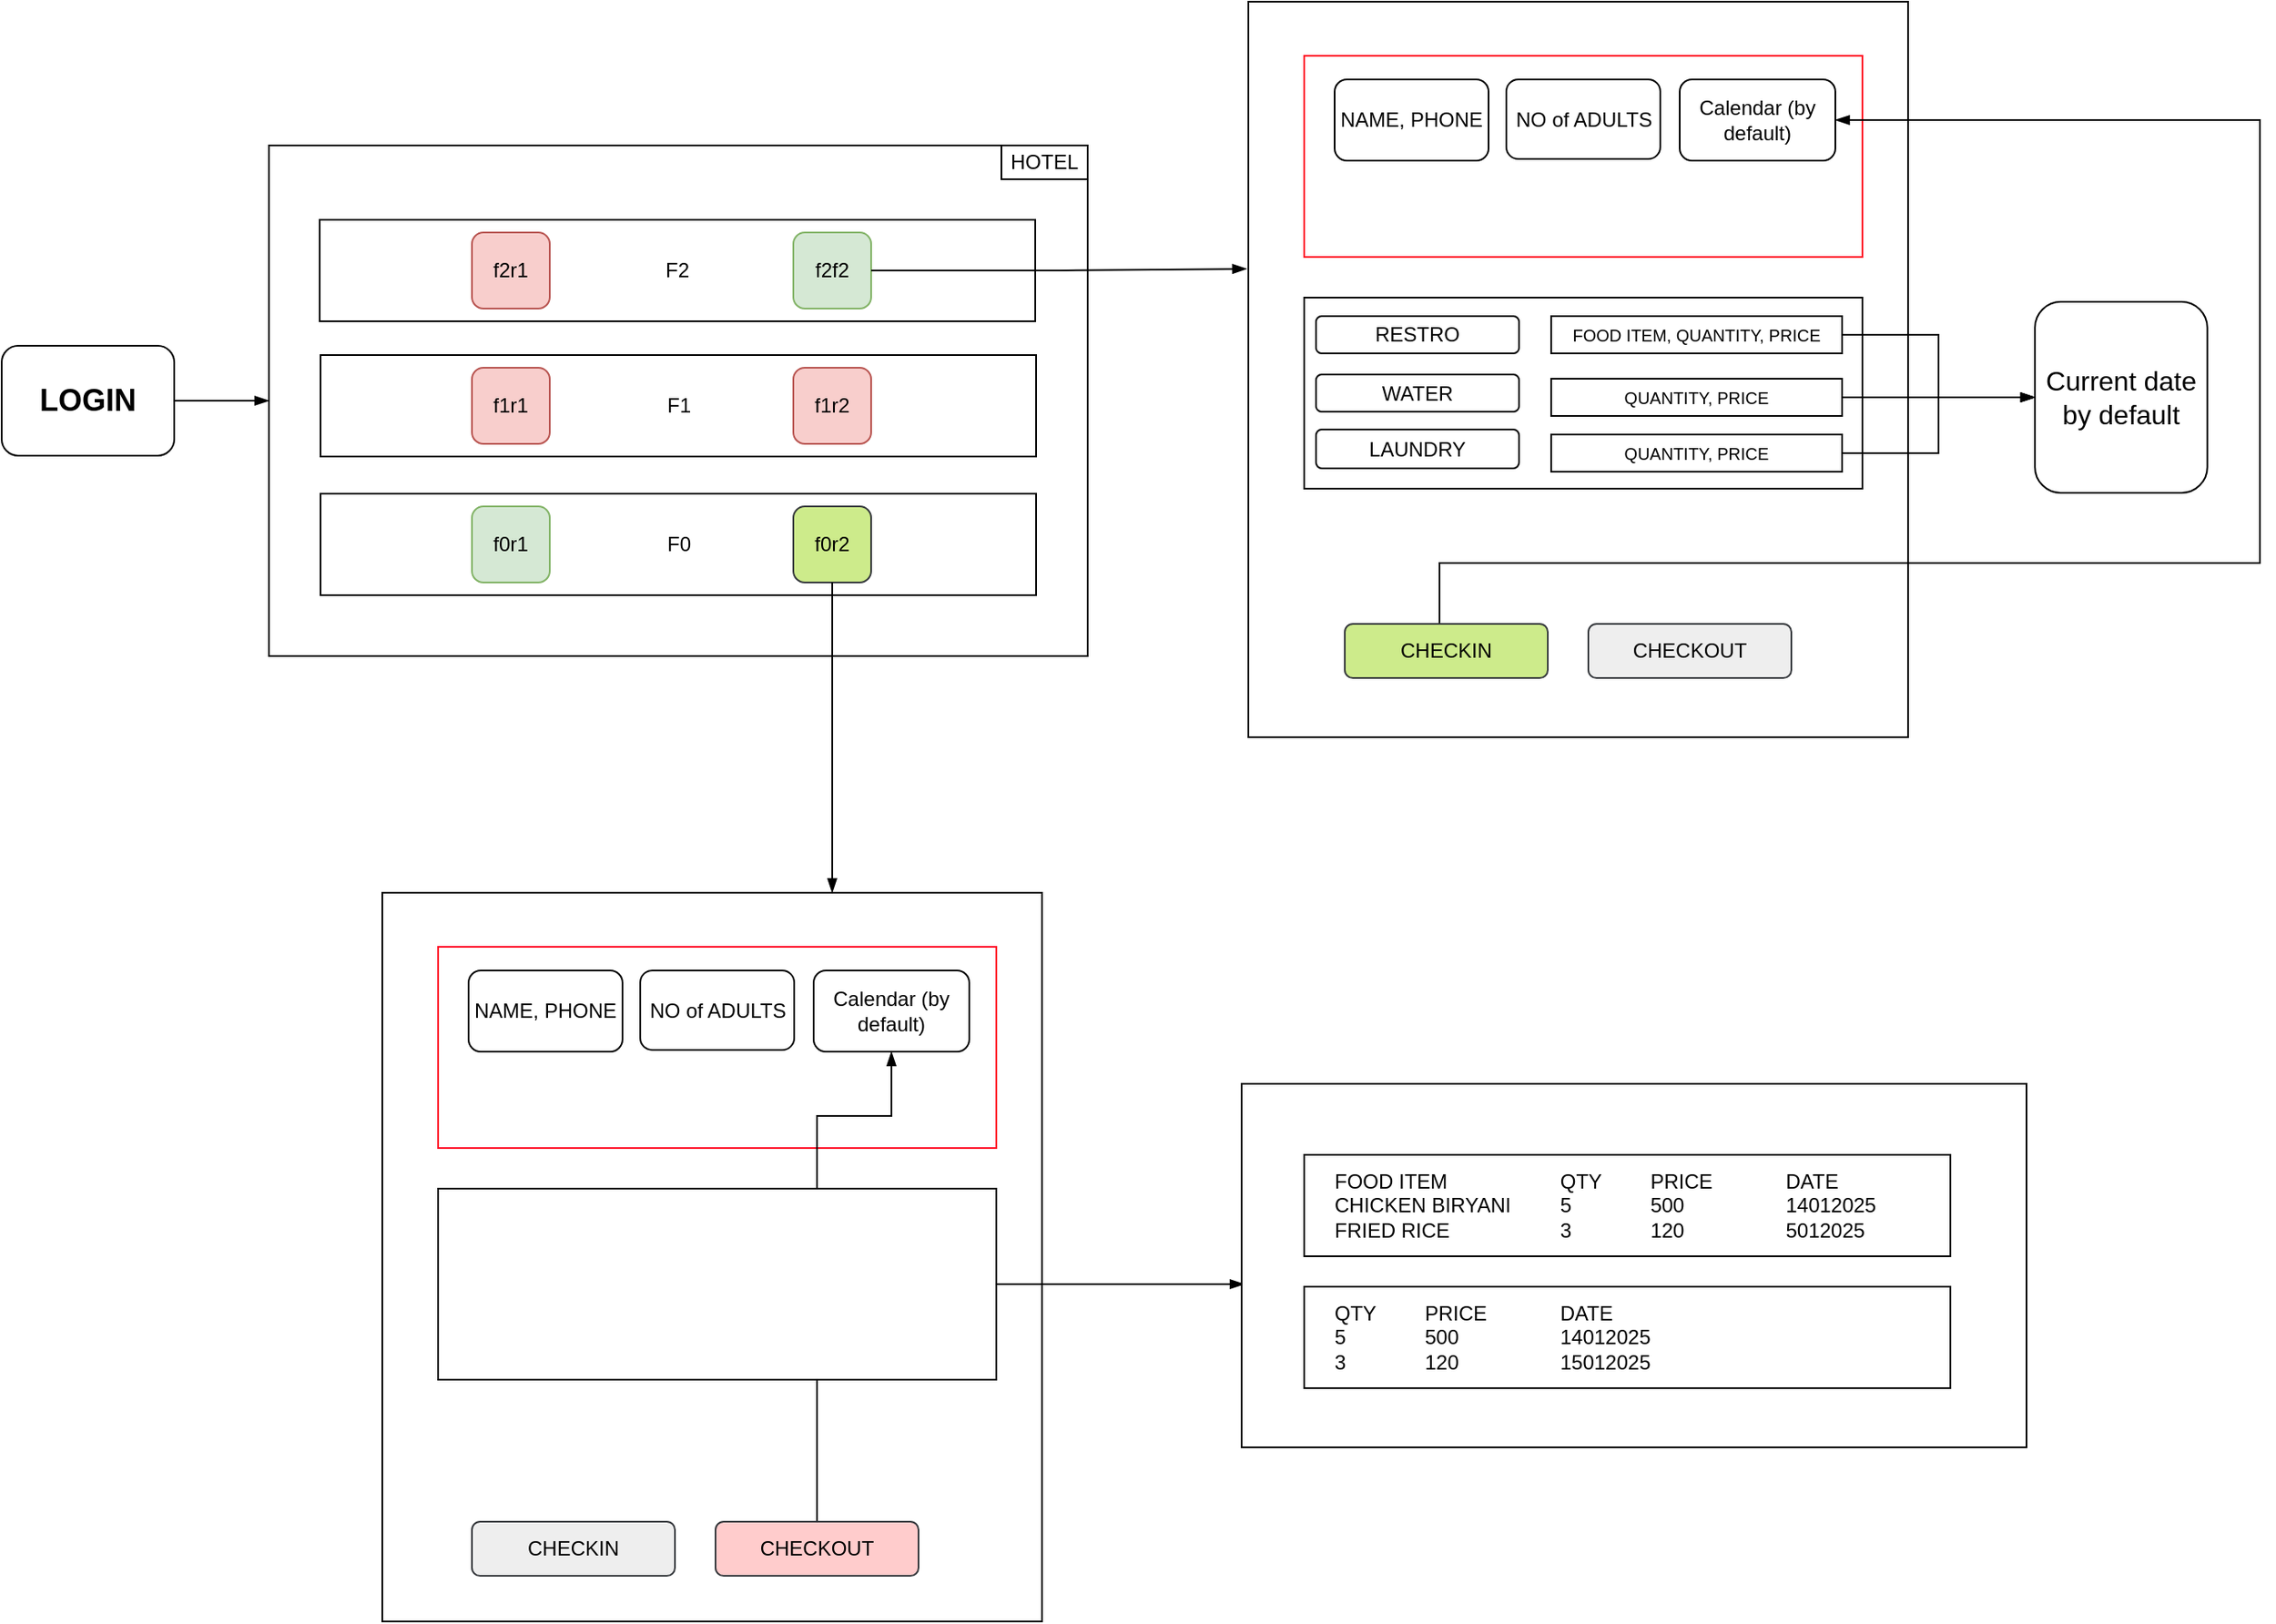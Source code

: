 <mxfile version="26.0.5">
  <diagram name="Page-1" id="jeRj2diL64wZO7hrHaRR">
    <mxGraphModel dx="2868" dy="1476" grid="0" gridSize="10" guides="1" tooltips="1" connect="1" arrows="1" fold="1" page="1" pageScale="1" pageWidth="3300" pageHeight="4681" math="0" shadow="0">
      <root>
        <mxCell id="0" />
        <mxCell id="1" parent="0" />
        <mxCell id="gGoXrZyFhuxF4WBsqUBO-54" value="" style="rounded=0;whiteSpace=wrap;html=1;strokeColor=#FF0022;fillColor=none;" vertex="1" parent="1">
          <mxGeometry x="1411" y="758" width="330" height="119" as="geometry" />
        </mxCell>
        <mxCell id="gGoXrZyFhuxF4WBsqUBO-53" value="" style="rounded=0;whiteSpace=wrap;html=1;fillColor=none;" vertex="1" parent="1">
          <mxGeometry x="1378" y="726" width="390" height="431" as="geometry" />
        </mxCell>
        <mxCell id="gGoXrZyFhuxF4WBsqUBO-83" style="edgeStyle=orthogonalEdgeStyle;rounded=0;orthogonalLoop=1;jettySize=auto;html=1;endArrow=blockThin;endFill=1;" edge="1" parent="1" source="gGoXrZyFhuxF4WBsqUBO-58" target="gGoXrZyFhuxF4WBsqUBO-61">
          <mxGeometry relative="1" as="geometry">
            <Array as="points">
              <mxPoint x="1635" y="858" />
              <mxPoint x="1679" y="858" />
            </Array>
          </mxGeometry>
        </mxCell>
        <mxCell id="gGoXrZyFhuxF4WBsqUBO-28" style="edgeStyle=orthogonalEdgeStyle;rounded=0;orthogonalLoop=1;jettySize=auto;html=1;entryX=0;entryY=0.5;entryDx=0;entryDy=0;endArrow=blockThin;endFill=1;" edge="1" parent="1" source="gGoXrZyFhuxF4WBsqUBO-14" target="gGoXrZyFhuxF4WBsqUBO-15">
          <mxGeometry relative="1" as="geometry" />
        </mxCell>
        <mxCell id="gGoXrZyFhuxF4WBsqUBO-14" value="LOGIN" style="rounded=1;whiteSpace=wrap;html=1;fontSize=18;fontStyle=1" vertex="1" parent="1">
          <mxGeometry x="1153" y="402.5" width="102" height="65" as="geometry" />
        </mxCell>
        <mxCell id="gGoXrZyFhuxF4WBsqUBO-15" value="" style="rounded=0;whiteSpace=wrap;html=1;" vertex="1" parent="1">
          <mxGeometry x="1311" y="284" width="484" height="302" as="geometry" />
        </mxCell>
        <mxCell id="gGoXrZyFhuxF4WBsqUBO-18" value="HOTEL" style="rounded=0;whiteSpace=wrap;html=1;" vertex="1" parent="1">
          <mxGeometry x="1744" y="284" width="51" height="20" as="geometry" />
        </mxCell>
        <mxCell id="gGoXrZyFhuxF4WBsqUBO-19" value="F2" style="rounded=0;whiteSpace=wrap;html=1;" vertex="1" parent="1">
          <mxGeometry x="1341" y="328" width="423" height="60" as="geometry" />
        </mxCell>
        <mxCell id="gGoXrZyFhuxF4WBsqUBO-20" value="F1" style="rounded=0;whiteSpace=wrap;html=1;" vertex="1" parent="1">
          <mxGeometry x="1341.5" y="408" width="423" height="60" as="geometry" />
        </mxCell>
        <mxCell id="gGoXrZyFhuxF4WBsqUBO-21" value="F0" style="rounded=0;whiteSpace=wrap;html=1;" vertex="1" parent="1">
          <mxGeometry x="1341.5" y="490" width="423" height="60" as="geometry" />
        </mxCell>
        <mxCell id="gGoXrZyFhuxF4WBsqUBO-22" value="f2r1" style="rounded=1;whiteSpace=wrap;html=1;fillColor=#f8cecc;strokeColor=#b85450;" vertex="1" parent="1">
          <mxGeometry x="1431" y="335.5" width="46" height="45" as="geometry" />
        </mxCell>
        <mxCell id="gGoXrZyFhuxF4WBsqUBO-23" value="f2f2" style="rounded=1;whiteSpace=wrap;html=1;fillColor=#d5e8d4;strokeColor=#82b366;" vertex="1" parent="1">
          <mxGeometry x="1621" y="335.5" width="46" height="45" as="geometry" />
        </mxCell>
        <mxCell id="gGoXrZyFhuxF4WBsqUBO-24" value="f1r1" style="rounded=1;whiteSpace=wrap;html=1;fillColor=#f8cecc;strokeColor=#b85450;" vertex="1" parent="1">
          <mxGeometry x="1431" y="415.5" width="46" height="45" as="geometry" />
        </mxCell>
        <mxCell id="gGoXrZyFhuxF4WBsqUBO-25" value="f1r2" style="rounded=1;whiteSpace=wrap;html=1;fillColor=#f8cecc;strokeColor=#b85450;" vertex="1" parent="1">
          <mxGeometry x="1621" y="415.5" width="46" height="45" as="geometry" />
        </mxCell>
        <mxCell id="gGoXrZyFhuxF4WBsqUBO-26" value="f0r1" style="rounded=1;whiteSpace=wrap;html=1;fillColor=#d5e8d4;strokeColor=#82b366;" vertex="1" parent="1">
          <mxGeometry x="1431" y="497.5" width="46" height="45" as="geometry" />
        </mxCell>
        <mxCell id="gGoXrZyFhuxF4WBsqUBO-27" value="f0r2" style="rounded=1;whiteSpace=wrap;html=1;fillColor=#cdeb8b;strokeColor=#36393d;" vertex="1" parent="1">
          <mxGeometry x="1621" y="497.5" width="46" height="45" as="geometry" />
        </mxCell>
        <mxCell id="gGoXrZyFhuxF4WBsqUBO-30" value="" style="rounded=0;whiteSpace=wrap;html=1;" vertex="1" parent="1">
          <mxGeometry x="1890" y="199" width="390" height="435" as="geometry" />
        </mxCell>
        <mxCell id="gGoXrZyFhuxF4WBsqUBO-32" value="" style="rounded=0;whiteSpace=wrap;html=1;strokeColor=#FF0022;" vertex="1" parent="1">
          <mxGeometry x="1923" y="231" width="330" height="119" as="geometry" />
        </mxCell>
        <mxCell id="gGoXrZyFhuxF4WBsqUBO-33" value="" style="rounded=0;whiteSpace=wrap;html=1;" vertex="1" parent="1">
          <mxGeometry x="1923" y="374" width="330" height="113" as="geometry" />
        </mxCell>
        <mxCell id="gGoXrZyFhuxF4WBsqUBO-73" style="edgeStyle=orthogonalEdgeStyle;rounded=0;orthogonalLoop=1;jettySize=auto;html=1;entryX=1;entryY=0.5;entryDx=0;entryDy=0;endArrow=blockThin;endFill=1;exitX=0.5;exitY=0;exitDx=0;exitDy=0;" edge="1" parent="1" source="gGoXrZyFhuxF4WBsqUBO-35" target="gGoXrZyFhuxF4WBsqUBO-39">
          <mxGeometry relative="1" as="geometry">
            <Array as="points">
              <mxPoint x="2003" y="567" />
              <mxPoint x="2003" y="531" />
              <mxPoint x="2488" y="531" />
              <mxPoint x="2488" y="269" />
            </Array>
          </mxGeometry>
        </mxCell>
        <mxCell id="gGoXrZyFhuxF4WBsqUBO-35" value="CHECKIN" style="rounded=1;whiteSpace=wrap;html=1;fillColor=#cdeb8b;strokeColor=#36393d;" vertex="1" parent="1">
          <mxGeometry x="1947" y="567" width="120" height="32" as="geometry" />
        </mxCell>
        <mxCell id="gGoXrZyFhuxF4WBsqUBO-36" value="CHECKOUT" style="rounded=1;whiteSpace=wrap;html=1;fillColor=#eeeeee;strokeColor=#36393d;" vertex="1" parent="1">
          <mxGeometry x="2091" y="567" width="120" height="32" as="geometry" />
        </mxCell>
        <mxCell id="gGoXrZyFhuxF4WBsqUBO-37" value="NAME, PHONE" style="rounded=1;whiteSpace=wrap;html=1;" vertex="1" parent="1">
          <mxGeometry x="1941" y="245" width="91" height="48" as="geometry" />
        </mxCell>
        <mxCell id="gGoXrZyFhuxF4WBsqUBO-38" value="NO of ADULTS" style="rounded=1;whiteSpace=wrap;html=1;" vertex="1" parent="1">
          <mxGeometry x="2042.5" y="245" width="91" height="47" as="geometry" />
        </mxCell>
        <mxCell id="gGoXrZyFhuxF4WBsqUBO-39" value="Calendar (by default)" style="rounded=1;whiteSpace=wrap;html=1;" vertex="1" parent="1">
          <mxGeometry x="2145" y="245" width="92" height="48" as="geometry" />
        </mxCell>
        <mxCell id="gGoXrZyFhuxF4WBsqUBO-40" value="RESTRO" style="rounded=1;whiteSpace=wrap;html=1;" vertex="1" parent="1">
          <mxGeometry x="1930" y="385" width="120" height="22" as="geometry" />
        </mxCell>
        <mxCell id="gGoXrZyFhuxF4WBsqUBO-41" value="WATER" style="rounded=1;whiteSpace=wrap;html=1;" vertex="1" parent="1">
          <mxGeometry x="1930" y="419.5" width="120" height="22" as="geometry" />
        </mxCell>
        <mxCell id="gGoXrZyFhuxF4WBsqUBO-42" value="LAUNDRY" style="rounded=1;whiteSpace=wrap;html=1;" vertex="1" parent="1">
          <mxGeometry x="1930" y="452" width="120" height="23" as="geometry" />
        </mxCell>
        <mxCell id="gGoXrZyFhuxF4WBsqUBO-45" value="&lt;span style=&quot;font-size: 10px; background-color: transparent; color: light-dark(rgb(0, 0, 0), rgb(255, 255, 255));&quot;&gt;FOOD ITEM, QUANTITY, PRICE&lt;/span&gt;" style="rounded=0;whiteSpace=wrap;html=1;" vertex="1" parent="1">
          <mxGeometry x="2069" y="385" width="172" height="22" as="geometry" />
        </mxCell>
        <mxCell id="gGoXrZyFhuxF4WBsqUBO-49" style="edgeStyle=orthogonalEdgeStyle;rounded=0;orthogonalLoop=1;jettySize=auto;html=1;entryX=0;entryY=0.5;entryDx=0;entryDy=0;endArrow=blockThin;endFill=1;" edge="1" parent="1" source="gGoXrZyFhuxF4WBsqUBO-46" target="gGoXrZyFhuxF4WBsqUBO-51">
          <mxGeometry relative="1" as="geometry">
            <mxPoint x="2322.724" y="433.0" as="targetPoint" />
          </mxGeometry>
        </mxCell>
        <mxCell id="gGoXrZyFhuxF4WBsqUBO-46" value="&lt;span style=&quot;font-size: 10px; background-color: transparent; color: light-dark(rgb(0, 0, 0), rgb(255, 255, 255));&quot;&gt;QUANTITY, PRICE&lt;/span&gt;" style="rounded=0;whiteSpace=wrap;html=1;" vertex="1" parent="1">
          <mxGeometry x="2069" y="422" width="172" height="22" as="geometry" />
        </mxCell>
        <mxCell id="gGoXrZyFhuxF4WBsqUBO-47" value="&lt;span style=&quot;font-size: 10px; background-color: transparent; color: light-dark(rgb(0, 0, 0), rgb(255, 255, 255));&quot;&gt;QUANTITY, PRICE&lt;/span&gt;" style="rounded=0;whiteSpace=wrap;html=1;" vertex="1" parent="1">
          <mxGeometry x="2069" y="455" width="172" height="22" as="geometry" />
        </mxCell>
        <mxCell id="gGoXrZyFhuxF4WBsqUBO-51" value="Current date by default" style="rounded=1;whiteSpace=wrap;html=1;fontSize=16;spacing=5;" vertex="1" parent="1">
          <mxGeometry x="2355" y="376.5" width="101.9" height="113" as="geometry" />
        </mxCell>
        <mxCell id="gGoXrZyFhuxF4WBsqUBO-75" style="edgeStyle=orthogonalEdgeStyle;rounded=0;orthogonalLoop=1;jettySize=auto;html=1;endArrow=blockThin;endFill=1;" edge="1" parent="1" source="gGoXrZyFhuxF4WBsqUBO-55">
          <mxGeometry relative="1" as="geometry">
            <mxPoint x="1887.552" y="957.5" as="targetPoint" />
          </mxGeometry>
        </mxCell>
        <mxCell id="gGoXrZyFhuxF4WBsqUBO-55" value="" style="rounded=0;whiteSpace=wrap;html=1;" vertex="1" parent="1">
          <mxGeometry x="1411" y="901" width="330" height="113" as="geometry" />
        </mxCell>
        <mxCell id="gGoXrZyFhuxF4WBsqUBO-57" value="CHECKIN" style="rounded=1;whiteSpace=wrap;html=1;fillColor=#eeeeee;strokeColor=#36393d;" vertex="1" parent="1">
          <mxGeometry x="1431" y="1098" width="120" height="32" as="geometry" />
        </mxCell>
        <mxCell id="gGoXrZyFhuxF4WBsqUBO-58" value="CHECKOUT" style="rounded=1;whiteSpace=wrap;html=1;fillColor=#ffcccc;strokeColor=#36393d;" vertex="1" parent="1">
          <mxGeometry x="1575" y="1098" width="120" height="32" as="geometry" />
        </mxCell>
        <mxCell id="gGoXrZyFhuxF4WBsqUBO-59" value="NAME, PHONE" style="rounded=1;whiteSpace=wrap;html=1;" vertex="1" parent="1">
          <mxGeometry x="1429" y="772" width="91" height="48" as="geometry" />
        </mxCell>
        <mxCell id="gGoXrZyFhuxF4WBsqUBO-60" value="NO of ADULTS" style="rounded=1;whiteSpace=wrap;html=1;" vertex="1" parent="1">
          <mxGeometry x="1530.5" y="772" width="91" height="47" as="geometry" />
        </mxCell>
        <mxCell id="gGoXrZyFhuxF4WBsqUBO-61" value="Calendar (by default)" style="rounded=1;whiteSpace=wrap;html=1;" vertex="1" parent="1">
          <mxGeometry x="1633" y="772" width="92" height="48" as="geometry" />
        </mxCell>
        <mxCell id="gGoXrZyFhuxF4WBsqUBO-72" style="edgeStyle=orthogonalEdgeStyle;rounded=0;orthogonalLoop=1;jettySize=auto;html=1;entryX=0.682;entryY=0;entryDx=0;entryDy=0;entryPerimeter=0;endArrow=blockThin;endFill=1;" edge="1" parent="1" source="gGoXrZyFhuxF4WBsqUBO-27" target="gGoXrZyFhuxF4WBsqUBO-53">
          <mxGeometry relative="1" as="geometry" />
        </mxCell>
        <mxCell id="gGoXrZyFhuxF4WBsqUBO-76" value="" style="rounded=0;whiteSpace=wrap;html=1;" vertex="1" parent="1">
          <mxGeometry x="1886" y="839" width="464" height="215" as="geometry" />
        </mxCell>
        <mxCell id="gGoXrZyFhuxF4WBsqUBO-81" value="FOOD ITEM&lt;span style=&quot;white-space: pre;&quot;&gt;&#x9;&lt;/span&gt;&lt;span style=&quot;white-space: pre;&quot;&gt;&#x9;&lt;span style=&quot;white-space: pre;&quot;&gt;&#x9;&lt;/span&gt;&lt;/span&gt;QTY&lt;span style=&quot;white-space: pre;&quot;&gt;&#x9;&lt;/span&gt;&lt;span style=&quot;white-space: pre;&quot;&gt;&#x9;&lt;/span&gt;PRICE&lt;span style=&quot;white-space: pre;&quot;&gt;&#x9;&lt;/span&gt;&lt;span style=&quot;white-space: pre;&quot;&gt;&#x9;&lt;/span&gt;DATE&lt;div&gt;CHICKEN BIRYANI&lt;span style=&quot;white-space: pre;&quot;&gt;&#x9;&lt;/span&gt;&lt;span style=&quot;white-space: pre;&quot;&gt;&#x9;&lt;/span&gt;5&lt;span style=&quot;white-space: pre;&quot;&gt;&#x9;&lt;/span&gt;&lt;span style=&quot;white-space: pre;&quot;&gt;&#x9;&lt;/span&gt;500&lt;span style=&quot;white-space: pre;&quot;&gt;&#x9;&lt;/span&gt;&lt;span style=&quot;white-space: pre;&quot;&gt;&#x9;&lt;span style=&quot;white-space: pre;&quot;&gt;&#x9;&lt;/span&gt;&lt;/span&gt;14012025&lt;/div&gt;&lt;div&gt;FRIED RICE&lt;span style=&quot;white-space: pre;&quot;&gt;&#x9;&lt;/span&gt;&lt;span style=&quot;white-space: pre;&quot;&gt;&#x9;&lt;span style=&quot;white-space: pre;&quot;&gt;&#x9;&lt;/span&gt;&lt;/span&gt;3&lt;span style=&quot;white-space: pre;&quot;&gt;&#x9;&lt;/span&gt;&lt;span style=&quot;white-space: pre;&quot;&gt;&#x9;&lt;/span&gt;120&lt;span style=&quot;white-space: pre;&quot;&gt;&#x9;&lt;/span&gt;&lt;span style=&quot;white-space: pre;&quot;&gt;&#x9;&lt;span style=&quot;white-space: pre;&quot;&gt;&#x9;&lt;/span&gt;&lt;/span&gt;5012025&lt;/div&gt;" style="rounded=0;whiteSpace=wrap;html=1;align=left;spacing=18;" vertex="1" parent="1">
          <mxGeometry x="1923" y="881" width="382" height="60" as="geometry" />
        </mxCell>
        <mxCell id="gGoXrZyFhuxF4WBsqUBO-82" value="QTY&lt;span style=&quot;white-space: pre;&quot;&gt;&#x9;&lt;/span&gt;&lt;span style=&quot;white-space: pre;&quot;&gt;&#x9;&lt;/span&gt;PRICE&lt;span style=&quot;white-space: pre;&quot;&gt;&#x9;&lt;/span&gt;&lt;span style=&quot;white-space: pre;&quot;&gt;&#x9;&lt;/span&gt;DATE&lt;div&gt;5&lt;span style=&quot;white-space: pre;&quot;&gt;&#x9;&lt;/span&gt;&lt;span style=&quot;white-space: pre;&quot;&gt;&#x9;&lt;/span&gt;500&lt;span style=&quot;white-space: pre;&quot;&gt;&#x9;&lt;/span&gt;&lt;span style=&quot;white-space: pre;&quot;&gt;&#x9;&lt;span style=&quot;white-space: pre;&quot;&gt;&#x9;&lt;/span&gt;&lt;/span&gt;14012025&lt;/div&gt;&lt;div&gt;3&lt;span style=&quot;white-space: pre;&quot;&gt;&#x9;&lt;/span&gt;&lt;span style=&quot;white-space: pre;&quot;&gt;&#x9;&lt;/span&gt;120&lt;span style=&quot;white-space: pre;&quot;&gt;&#x9;&lt;/span&gt;&lt;span style=&quot;white-space: pre;&quot;&gt;&#x9;&lt;span style=&quot;white-space: pre;&quot;&gt;&#x9;&lt;/span&gt;&lt;/span&gt;15012025&lt;/div&gt;" style="rounded=0;whiteSpace=wrap;html=1;align=left;spacing=18;" vertex="1" parent="1">
          <mxGeometry x="1923" y="959" width="382" height="60" as="geometry" />
        </mxCell>
        <mxCell id="gGoXrZyFhuxF4WBsqUBO-85" style="edgeStyle=orthogonalEdgeStyle;rounded=0;orthogonalLoop=1;jettySize=auto;html=1;entryX=0;entryY=0.5;entryDx=0;entryDy=0;endArrow=blockThin;endFill=1;" edge="1" parent="1" source="gGoXrZyFhuxF4WBsqUBO-45" target="gGoXrZyFhuxF4WBsqUBO-51">
          <mxGeometry relative="1" as="geometry" />
        </mxCell>
        <mxCell id="gGoXrZyFhuxF4WBsqUBO-86" style="edgeStyle=orthogonalEdgeStyle;rounded=0;orthogonalLoop=1;jettySize=auto;html=1;entryX=0;entryY=0.5;entryDx=0;entryDy=0;endArrow=blockThin;endFill=1;" edge="1" parent="1" source="gGoXrZyFhuxF4WBsqUBO-47" target="gGoXrZyFhuxF4WBsqUBO-51">
          <mxGeometry relative="1" as="geometry" />
        </mxCell>
        <mxCell id="gGoXrZyFhuxF4WBsqUBO-87" style="edgeStyle=orthogonalEdgeStyle;rounded=0;orthogonalLoop=1;jettySize=auto;html=1;endArrow=blockThin;endFill=1;" edge="1" parent="1" source="gGoXrZyFhuxF4WBsqUBO-23">
          <mxGeometry relative="1" as="geometry">
            <mxPoint x="1889" y="357" as="targetPoint" />
          </mxGeometry>
        </mxCell>
      </root>
    </mxGraphModel>
  </diagram>
</mxfile>

